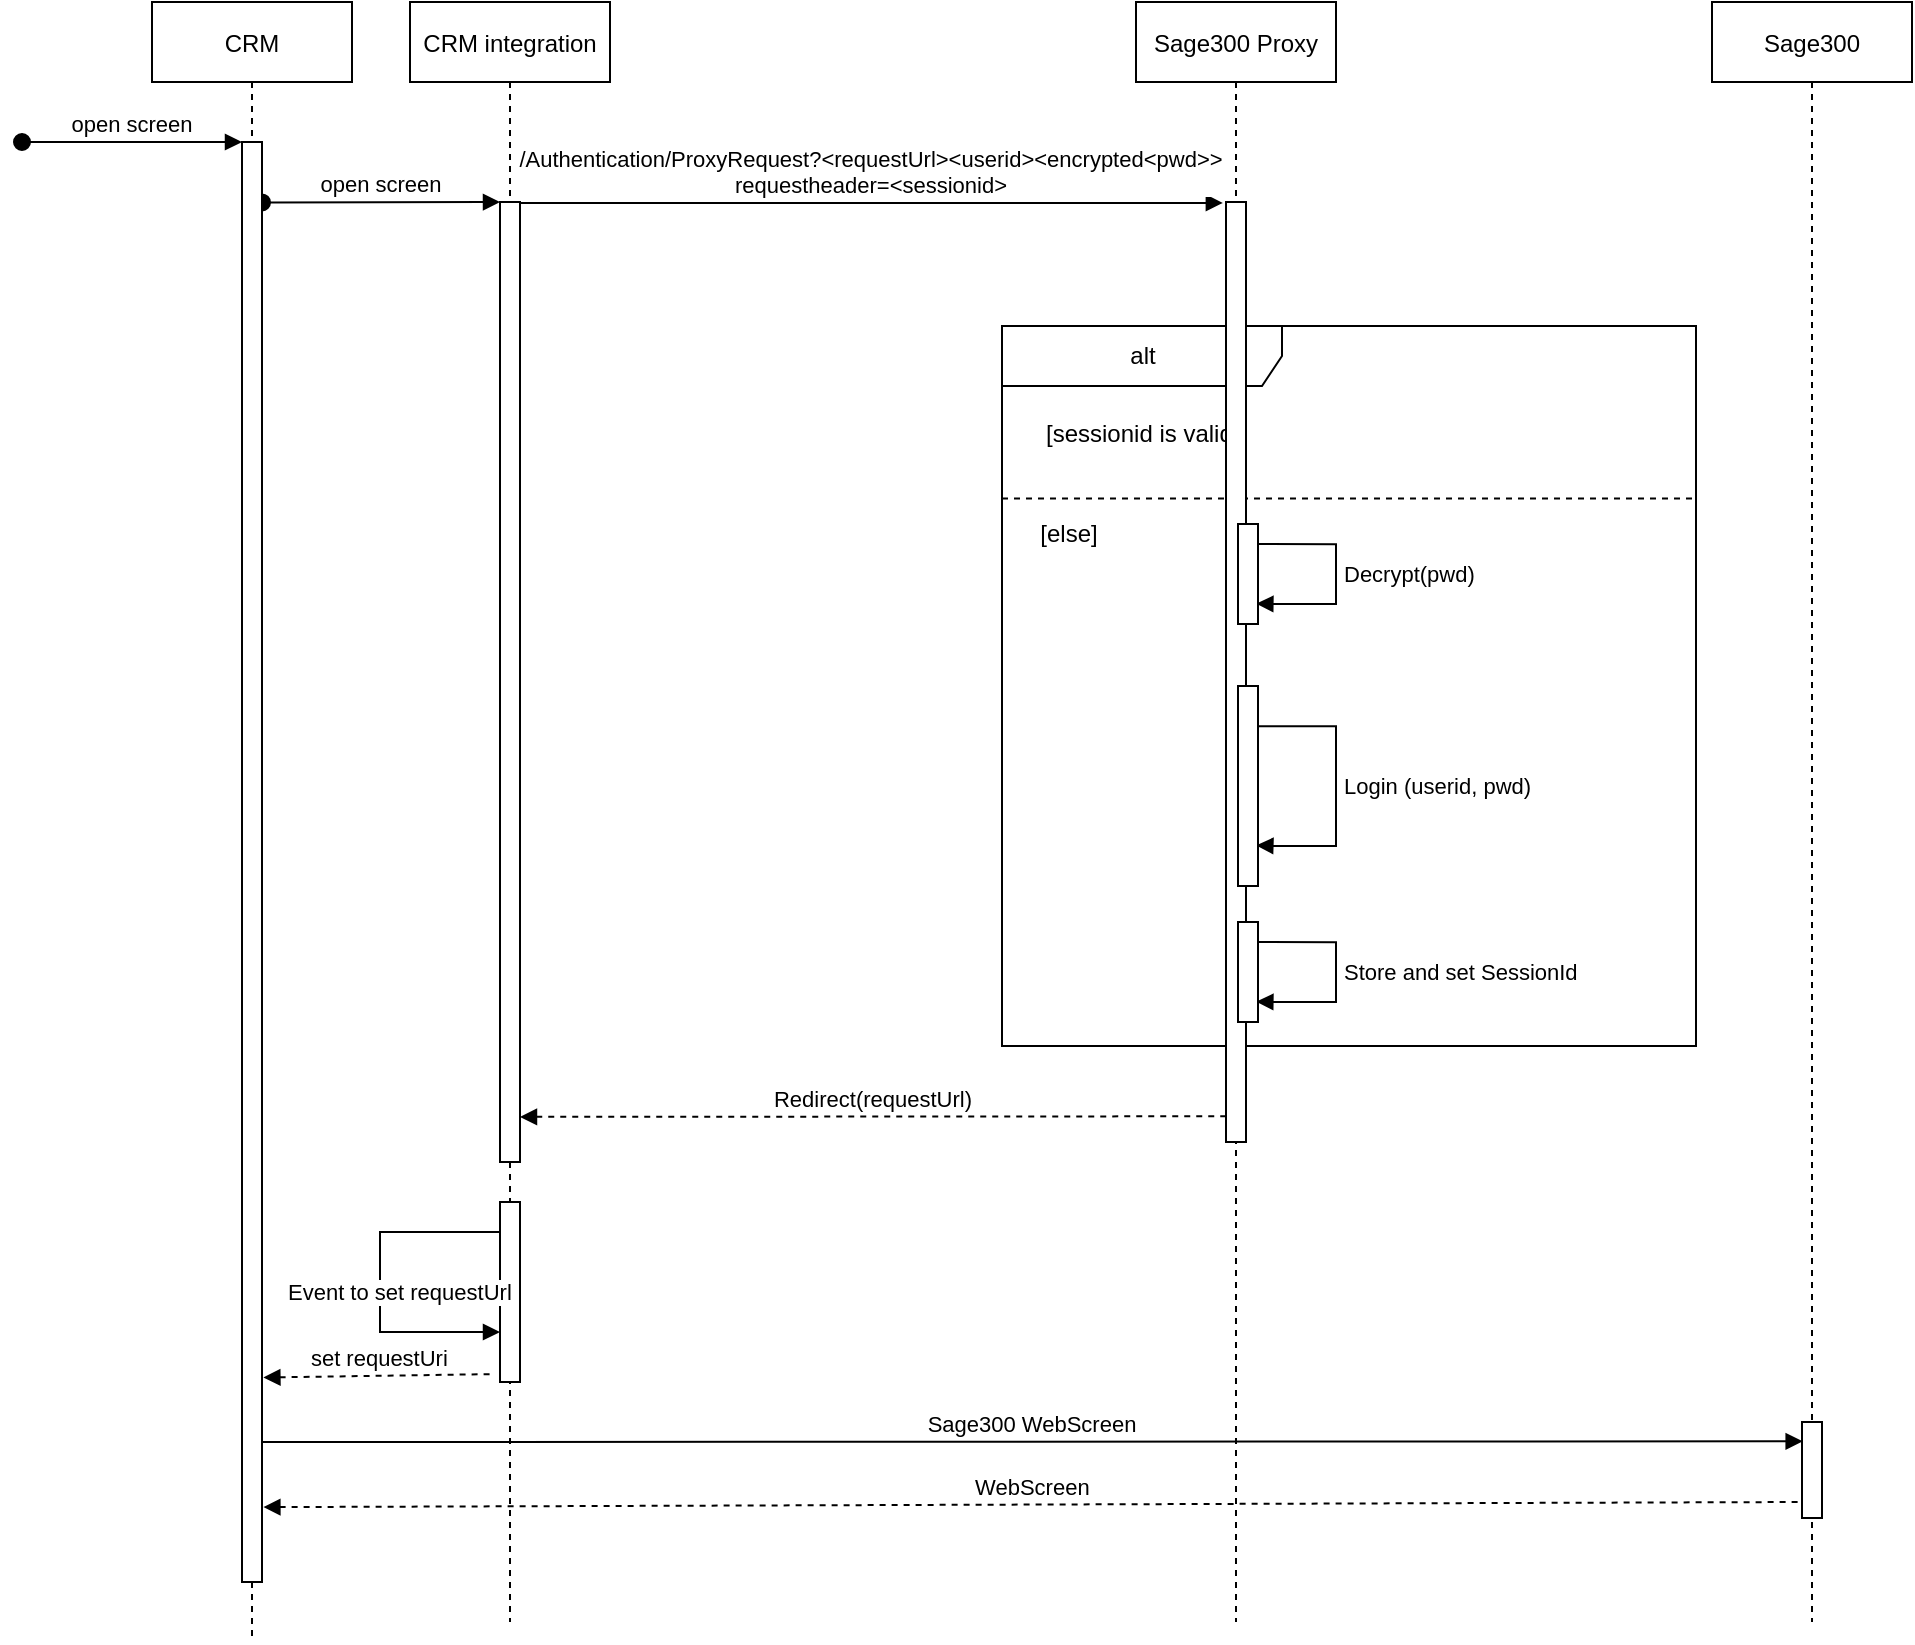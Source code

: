 <mxfile version="20.7.4" type="device" pages="2"><diagram id="kgpKYQtTHZ0yAKxKKP6v" name="Previous design"><mxGraphModel dx="3126" dy="1197" grid="1" gridSize="10" guides="1" tooltips="1" connect="1" arrows="1" fold="1" page="1" pageScale="1" pageWidth="1100" pageHeight="850" math="0" shadow="0"><root><mxCell id="0"/><mxCell id="1" parent="0"/><mxCell id="B4ESN3-IwNuGhuSCyEK0-4" value="alt" style="shape=umlFrame;tabWidth=110;tabHeight=30;tabPosition=left;html=1;boundedLbl=1;labelInHeader=1;width=140;height=30;" parent="1" vertex="1"><mxGeometry x="-550" y="182" width="347" height="360" as="geometry"/></mxCell><mxCell id="B4ESN3-IwNuGhuSCyEK0-5" value="[sessionid is valid]" style="text" parent="B4ESN3-IwNuGhuSCyEK0-4" vertex="1"><mxGeometry width="100" height="20" relative="1" as="geometry"><mxPoint x="20" y="40" as="offset"/></mxGeometry></mxCell><mxCell id="B4ESN3-IwNuGhuSCyEK0-6" value="" style="line;strokeWidth=1;dashed=1;labelPosition=center;verticalLabelPosition=bottom;align=left;verticalAlign=top;spacingLeft=20;spacingTop=15;horizontal=1;" parent="B4ESN3-IwNuGhuSCyEK0-4" vertex="1"><mxGeometry y="9.474" width="347" height="153.512" as="geometry"/></mxCell><mxCell id="B4ESN3-IwNuGhuSCyEK0-13" value="[else]" style="text;html=1;strokeColor=none;fillColor=none;align=center;verticalAlign=middle;whiteSpace=wrap;rounded=0;" parent="B4ESN3-IwNuGhuSCyEK0-4" vertex="1"><mxGeometry x="19.574" y="86.877" width="26.817" height="34.838" as="geometry"/></mxCell><mxCell id="3nuBFxr9cyL0pnOWT2aG-1" value="CRM integration" style="shape=umlLifeline;perimeter=lifelinePerimeter;container=1;collapsible=0;recursiveResize=0;rounded=0;shadow=0;strokeWidth=1;" parent="1" vertex="1"><mxGeometry x="-846" y="20" width="100" height="810" as="geometry"/></mxCell><mxCell id="3nuBFxr9cyL0pnOWT2aG-2" value="" style="points=[];perimeter=orthogonalPerimeter;rounded=0;shadow=0;strokeWidth=1;" parent="3nuBFxr9cyL0pnOWT2aG-1" vertex="1"><mxGeometry x="45" y="100" width="10" height="480" as="geometry"/></mxCell><mxCell id="3nuBFxr9cyL0pnOWT2aG-3" value="open screen" style="verticalAlign=bottom;startArrow=oval;endArrow=block;startSize=8;shadow=0;strokeWidth=1;exitX=1;exitY=0.042;exitDx=0;exitDy=0;exitPerimeter=0;" parent="3nuBFxr9cyL0pnOWT2aG-1" source="ECwYuTgcIuz5Ns6uxdUM-9" edge="1"><mxGeometry relative="1" as="geometry"><mxPoint x="-64" y="100" as="sourcePoint"/><mxPoint x="45" y="100" as="targetPoint"/></mxGeometry></mxCell><mxCell id="ECwYuTgcIuz5Ns6uxdUM-12" value="" style="html=1;points=[];perimeter=orthogonalPerimeter;" parent="3nuBFxr9cyL0pnOWT2aG-1" vertex="1"><mxGeometry x="45" y="600" width="10" height="90" as="geometry"/></mxCell><mxCell id="3nuBFxr9cyL0pnOWT2aG-5" value="Sage300 Proxy" style="shape=umlLifeline;perimeter=lifelinePerimeter;container=1;collapsible=0;recursiveResize=0;rounded=0;shadow=0;strokeWidth=1;" parent="1" vertex="1"><mxGeometry x="-483" y="20" width="100" height="810" as="geometry"/></mxCell><mxCell id="3nuBFxr9cyL0pnOWT2aG-6" value="" style="points=[];perimeter=orthogonalPerimeter;rounded=0;shadow=0;strokeWidth=1;" parent="3nuBFxr9cyL0pnOWT2aG-5" vertex="1"><mxGeometry x="45" y="100" width="10" height="470" as="geometry"/></mxCell><mxCell id="B4ESN3-IwNuGhuSCyEK0-17" value="" style="group" parent="3nuBFxr9cyL0pnOWT2aG-5" vertex="1" connectable="0"><mxGeometry x="51" y="261" width="49" height="50" as="geometry"/></mxCell><mxCell id="B4ESN3-IwNuGhuSCyEK0-15" value="Decrypt(pwd)" style="edgeStyle=orthogonalEdgeStyle;html=1;align=left;spacingLeft=2;endArrow=block;rounded=0;entryX=0.918;entryY=0.797;entryDx=0;entryDy=0;entryPerimeter=0;exitX=1.035;exitY=0.201;exitDx=0;exitDy=0;exitPerimeter=0;" parent="B4ESN3-IwNuGhuSCyEK0-17" source="B4ESN3-IwNuGhuSCyEK0-16" target="B4ESN3-IwNuGhuSCyEK0-16" edge="1"><mxGeometry relative="1" as="geometry"><mxPoint x="19" y="10" as="sourcePoint"/><Array as="points"><mxPoint x="49" y="10"/><mxPoint x="49" y="40"/><mxPoint x="19" y="40"/></Array><mxPoint x="19" y="50" as="targetPoint"/></mxGeometry></mxCell><mxCell id="B4ESN3-IwNuGhuSCyEK0-16" value="" style="points=[];perimeter=orthogonalPerimeter;rounded=0;shadow=0;strokeWidth=1;" parent="B4ESN3-IwNuGhuSCyEK0-17" vertex="1"><mxGeometry width="10" height="50" as="geometry"/></mxCell><mxCell id="3nuBFxr9cyL0pnOWT2aG-8" value="/Authentication/ProxyRequest?&lt;requestUrl&gt;&lt;userid&gt;&lt;encrypted&lt;pwd&gt;&gt;&#10;requestheader=&lt;sessionid&gt;" style="verticalAlign=bottom;endArrow=block;shadow=0;strokeWidth=1;entryX=-0.157;entryY=0.001;entryDx=0;entryDy=0;entryPerimeter=0;" parent="1" source="3nuBFxr9cyL0pnOWT2aG-2" target="3nuBFxr9cyL0pnOWT2aG-6" edge="1"><mxGeometry relative="1" as="geometry"><mxPoint x="-763" y="152" as="sourcePoint"/><mxPoint x="-460" y="120" as="targetPoint"/></mxGeometry></mxCell><mxCell id="B4ESN3-IwNuGhuSCyEK0-19" value="" style="group" parent="1" vertex="1" connectable="0"><mxGeometry x="-432" y="362" width="49" height="100" as="geometry"/></mxCell><mxCell id="B4ESN3-IwNuGhuSCyEK0-20" value="Login (userid, pwd)" style="edgeStyle=orthogonalEdgeStyle;html=1;align=left;spacingLeft=2;endArrow=block;rounded=0;entryX=0.918;entryY=0.797;entryDx=0;entryDy=0;entryPerimeter=0;exitX=1.035;exitY=0.201;exitDx=0;exitDy=0;exitPerimeter=0;" parent="B4ESN3-IwNuGhuSCyEK0-19" source="B4ESN3-IwNuGhuSCyEK0-21" target="B4ESN3-IwNuGhuSCyEK0-21" edge="1"><mxGeometry relative="1" as="geometry"><mxPoint x="19" y="20" as="sourcePoint"/><Array as="points"><mxPoint x="49" y="20"/><mxPoint x="49" y="80"/><mxPoint x="19" y="80"/></Array><mxPoint x="19" y="100" as="targetPoint"/></mxGeometry></mxCell><mxCell id="B4ESN3-IwNuGhuSCyEK0-21" value="" style="points=[];perimeter=orthogonalPerimeter;rounded=0;shadow=0;strokeWidth=1;" parent="B4ESN3-IwNuGhuSCyEK0-19" vertex="1"><mxGeometry width="10" height="100" as="geometry"/></mxCell><mxCell id="B4ESN3-IwNuGhuSCyEK0-28" value="" style="group" parent="1" vertex="1" connectable="0"><mxGeometry x="-432" y="480" width="49" height="50" as="geometry"/></mxCell><mxCell id="B4ESN3-IwNuGhuSCyEK0-29" value="Store and set SessionId" style="edgeStyle=orthogonalEdgeStyle;html=1;align=left;spacingLeft=2;endArrow=block;rounded=0;entryX=0.918;entryY=0.797;entryDx=0;entryDy=0;entryPerimeter=0;exitX=1.035;exitY=0.201;exitDx=0;exitDy=0;exitPerimeter=0;" parent="B4ESN3-IwNuGhuSCyEK0-28" source="B4ESN3-IwNuGhuSCyEK0-30" target="B4ESN3-IwNuGhuSCyEK0-30" edge="1"><mxGeometry relative="1" as="geometry"><mxPoint x="19" y="10" as="sourcePoint"/><Array as="points"><mxPoint x="49" y="10"/><mxPoint x="49" y="40"/><mxPoint x="19" y="40"/></Array><mxPoint x="19" y="50" as="targetPoint"/></mxGeometry></mxCell><mxCell id="B4ESN3-IwNuGhuSCyEK0-30" value="" style="points=[];perimeter=orthogonalPerimeter;rounded=0;shadow=0;strokeWidth=1;" parent="B4ESN3-IwNuGhuSCyEK0-28" vertex="1"><mxGeometry width="10" height="50" as="geometry"/></mxCell><mxCell id="B4ESN3-IwNuGhuSCyEK0-31" value="Redirect(requestUrl)" style="verticalAlign=bottom;endArrow=none;shadow=0;strokeWidth=1;startArrow=block;startFill=1;endFill=0;dashed=1;exitX=1;exitY=0.953;exitDx=0;exitDy=0;exitPerimeter=0;" parent="1" source="3nuBFxr9cyL0pnOWT2aG-2" edge="1"><mxGeometry relative="1" as="geometry"><mxPoint x="-755" y="577" as="sourcePoint"/><mxPoint x="-438" y="577.14" as="targetPoint"/></mxGeometry></mxCell><mxCell id="ECwYuTgcIuz5Ns6uxdUM-1" value="Sage300" style="shape=umlLifeline;perimeter=lifelinePerimeter;container=1;collapsible=0;recursiveResize=0;rounded=0;shadow=0;strokeWidth=1;" parent="1" vertex="1"><mxGeometry x="-195" y="20" width="100" height="810" as="geometry"/></mxCell><mxCell id="ECwYuTgcIuz5Ns6uxdUM-13" value="" style="html=1;points=[];perimeter=orthogonalPerimeter;" parent="ECwYuTgcIuz5Ns6uxdUM-1" vertex="1"><mxGeometry x="45" y="710" width="10" height="48" as="geometry"/></mxCell><mxCell id="ECwYuTgcIuz5Ns6uxdUM-17" value="WebScreen" style="verticalAlign=bottom;endArrow=none;shadow=0;strokeWidth=1;startArrow=block;startFill=1;endFill=0;dashed=1;entryX=-0.257;entryY=0.956;entryDx=0;entryDy=0;entryPerimeter=0;exitX=1.069;exitY=0.948;exitDx=0;exitDy=0;exitPerimeter=0;" parent="ECwYuTgcIuz5Ns6uxdUM-1" source="ECwYuTgcIuz5Ns6uxdUM-9" edge="1"><mxGeometry relative="1" as="geometry"><mxPoint x="-70.74" y="751.72" as="sourcePoint"/><mxPoint x="45.0" y="750" as="targetPoint"/></mxGeometry></mxCell><mxCell id="ECwYuTgcIuz5Ns6uxdUM-8" value="CRM" style="shape=umlLifeline;perimeter=lifelinePerimeter;container=1;collapsible=0;recursiveResize=0;rounded=0;shadow=0;strokeWidth=1;" parent="1" vertex="1"><mxGeometry x="-975" y="20" width="100" height="820" as="geometry"/></mxCell><mxCell id="ECwYuTgcIuz5Ns6uxdUM-9" value="" style="points=[];perimeter=orthogonalPerimeter;rounded=0;shadow=0;strokeWidth=1;" parent="ECwYuTgcIuz5Ns6uxdUM-8" vertex="1"><mxGeometry x="45" y="70" width="10" height="720" as="geometry"/></mxCell><mxCell id="ECwYuTgcIuz5Ns6uxdUM-10" value="open screen" style="verticalAlign=bottom;startArrow=oval;endArrow=block;startSize=8;shadow=0;strokeWidth=1;" parent="ECwYuTgcIuz5Ns6uxdUM-8" target="ECwYuTgcIuz5Ns6uxdUM-9" edge="1"><mxGeometry relative="1" as="geometry"><mxPoint x="-65" y="70" as="sourcePoint"/></mxGeometry></mxCell><mxCell id="ECwYuTgcIuz5Ns6uxdUM-14" value="Event to set requestUrl" style="edgeStyle=orthogonalEdgeStyle;html=1;align=left;spacingLeft=2;endArrow=block;rounded=0;" parent="1" edge="1"><mxGeometry x="0.059" y="-50" relative="1" as="geometry"><mxPoint x="-801" y="635" as="sourcePoint"/><Array as="points"><mxPoint x="-861" y="635"/><mxPoint x="-861" y="685"/><mxPoint x="-801" y="685"/></Array><mxPoint x="-801" y="685" as="targetPoint"/><mxPoint as="offset"/></mxGeometry></mxCell><mxCell id="ECwYuTgcIuz5Ns6uxdUM-15" value="set requestUri" style="verticalAlign=bottom;endArrow=none;shadow=0;strokeWidth=1;startArrow=block;startFill=1;endFill=0;dashed=1;entryX=-0.257;entryY=0.956;entryDx=0;entryDy=0;entryPerimeter=0;exitX=1.069;exitY=0.858;exitDx=0;exitDy=0;exitPerimeter=0;" parent="1" source="ECwYuTgcIuz5Ns6uxdUM-9" target="ECwYuTgcIuz5Ns6uxdUM-12" edge="1"><mxGeometry relative="1" as="geometry"><mxPoint x="-900" y="706" as="sourcePoint"/><mxPoint x="-819" y="707" as="targetPoint"/></mxGeometry></mxCell><mxCell id="ECwYuTgcIuz5Ns6uxdUM-16" value="Sage300 WebScreen" style="verticalAlign=bottom;endArrow=block;shadow=0;strokeWidth=1;entryX=0.033;entryY=0.201;entryDx=0;entryDy=0;entryPerimeter=0;" parent="1" target="ECwYuTgcIuz5Ns6uxdUM-13" edge="1"><mxGeometry relative="1" as="geometry"><mxPoint x="-920" y="740" as="sourcePoint"/><mxPoint x="-120" y="740" as="targetPoint"/></mxGeometry></mxCell></root></mxGraphModel></diagram><diagram id="Iej0S_OhYYP9g2LXX5cp" name="New proxy design"><mxGraphModel dx="2873" dy="1048" grid="1" gridSize="10" guides="1" tooltips="1" connect="1" arrows="1" fold="1" page="1" pageScale="1" pageWidth="1100" pageHeight="850" math="0" shadow="0"><root><mxCell id="0"/><mxCell id="1" parent="0"/><mxCell id="pwxJong7RuFN-PN0ghPg-1" value="CRM Integration" style="shape=umlLifeline;perimeter=lifelinePerimeter;container=1;collapsible=0;recursiveResize=0;rounded=0;shadow=0;strokeWidth=1;" parent="1" vertex="1"><mxGeometry x="-770" y="32" width="100" height="768" as="geometry"/></mxCell><mxCell id="pwxJong7RuFN-PN0ghPg-2" value="" style="points=[];perimeter=orthogonalPerimeter;rounded=0;shadow=0;strokeWidth=1;" parent="pwxJong7RuFN-PN0ghPg-1" vertex="1"><mxGeometry x="45" y="70" width="10" height="80" as="geometry"/></mxCell><mxCell id="Jb4-oMsOsFkb28upRTeW-2" value="" style="points=[];perimeter=orthogonalPerimeter;rounded=0;shadow=0;strokeWidth=1;" parent="pwxJong7RuFN-PN0ghPg-1" vertex="1"><mxGeometry x="45" y="170" width="10" height="510" as="geometry"/></mxCell><mxCell id="Jb4-oMsOsFkb28upRTeW-3" value="Generate &lt;font color=&quot;#0000ff&quot;&gt;Pub&lt;/font&gt;/&lt;font color=&quot;#0000ff&quot;&gt;Pvt &lt;/font&gt;keys" style="edgeStyle=orthogonalEdgeStyle;html=1;align=left;spacingLeft=2;endArrow=block;rounded=0;entryX=0;entryY=0.625;entryDx=0;entryDy=0;entryPerimeter=0;exitX=0.036;exitY=0.127;exitDx=0;exitDy=0;exitPerimeter=0;" parent="pwxJong7RuFN-PN0ghPg-1" edge="1"><mxGeometry x="0.001" y="-120" relative="1" as="geometry"><mxPoint x="44.36" y="180.16" as="sourcePoint"/><Array as="points"><mxPoint x="-26" y="180"/><mxPoint x="-26" y="220"/></Array><mxPoint x="44" y="220" as="targetPoint"/><mxPoint as="offset"/></mxGeometry></mxCell><mxCell id="pwxJong7RuFN-PN0ghPg-5" value="Sage300 Proxy" style="shape=umlLifeline;perimeter=lifelinePerimeter;container=1;collapsible=0;recursiveResize=0;rounded=0;shadow=0;strokeWidth=1;" parent="1" vertex="1"><mxGeometry x="-375" y="32" width="100" height="768" as="geometry"/></mxCell><mxCell id="pwxJong7RuFN-PN0ghPg-6" value="" style="points=[];perimeter=orthogonalPerimeter;rounded=0;shadow=0;strokeWidth=1;" parent="pwxJong7RuFN-PN0ghPg-5" vertex="1"><mxGeometry x="45" y="80" width="10" height="60" as="geometry"/></mxCell><mxCell id="7CMEDogNzi3goc4o3qtH-2" value="Generate &lt;font color=&quot;#ff0000&quot;&gt;Pub&lt;/font&gt;/&lt;font color=&quot;#ff0000&quot;&gt;Pvt&lt;/font&gt; keys" style="edgeStyle=orthogonalEdgeStyle;html=1;align=left;spacingLeft=2;endArrow=block;rounded=0;entryX=1.016;entryY=0.669;entryDx=0;entryDy=0;entryPerimeter=0;" parent="pwxJong7RuFN-PN0ghPg-5" target="pwxJong7RuFN-PN0ghPg-6" edge="1"><mxGeometry relative="1" as="geometry"><mxPoint x="55" y="90" as="sourcePoint"/><Array as="points"><mxPoint x="85" y="90"/><mxPoint x="85" y="120"/></Array><mxPoint x="59" y="110" as="targetPoint"/></mxGeometry></mxCell><mxCell id="Jb4-oMsOsFkb28upRTeW-6" value="" style="points=[];perimeter=orthogonalPerimeter;rounded=0;shadow=0;strokeWidth=1;" parent="pwxJong7RuFN-PN0ghPg-5" vertex="1"><mxGeometry x="45" y="307" width="10" height="343" as="geometry"/></mxCell><mxCell id="kmfcy2o7JbTDfBewk75P-1" value="SessionId = user + companyid" style="edgeStyle=orthogonalEdgeStyle;html=1;align=left;spacingLeft=2;endArrow=block;rounded=0;entryX=1.016;entryY=0.669;entryDx=0;entryDy=0;entryPerimeter=0;" parent="pwxJong7RuFN-PN0ghPg-5" edge="1"><mxGeometry relative="1" as="geometry"><mxPoint x="55" y="410" as="sourcePoint"/><Array as="points"><mxPoint x="85" y="410"/><mxPoint x="85" y="440"/></Array><mxPoint x="55.16" y="440.14" as="targetPoint"/></mxGeometry></mxCell><mxCell id="pwxJong7RuFN-PN0ghPg-8" value="/ProxyPublicKey" style="verticalAlign=bottom;endArrow=block;entryX=0;entryY=0;shadow=0;strokeWidth=1;" parent="1" source="pwxJong7RuFN-PN0ghPg-2" target="pwxJong7RuFN-PN0ghPg-6" edge="1"><mxGeometry relative="1" as="geometry"><mxPoint x="-615" y="111" as="sourcePoint"/></mxGeometry></mxCell><mxCell id="Jb4-oMsOsFkb28upRTeW-1" value="Pub key" style="verticalAlign=bottom;endArrow=none;shadow=0;strokeWidth=1;startArrow=block;startFill=1;endFill=0;exitX=1;exitY=0.302;exitDx=0;exitDy=0;exitPerimeter=0;dashed=1;fontColor=#FF0000;entryX=-0.033;entryY=0.833;entryDx=0;entryDy=0;entryPerimeter=0;" parent="1" target="pwxJong7RuFN-PN0ghPg-6" edge="1"><mxGeometry relative="1" as="geometry"><mxPoint x="-715" y="161" as="sourcePoint"/><mxPoint x="-245" y="161" as="targetPoint"/></mxGeometry></mxCell><mxCell id="Jb4-oMsOsFkb28upRTeW-4" value="Generate Credential (cred)&lt;br&gt;&lt;br&gt;encrypt(cred,&amp;nbsp;&lt;span style=&quot;color: rgb(0, 0, 255);&quot;&gt;Pvt,&amp;nbsp;&lt;/span&gt;&lt;span style=&quot;color: rgb(255, 0, 0);&quot;&gt;Pub&lt;/span&gt;)" style="edgeStyle=orthogonalEdgeStyle;html=1;align=left;spacingLeft=2;endArrow=block;rounded=0;exitX=0.036;exitY=0.127;exitDx=0;exitDy=0;exitPerimeter=0;" parent="1" edge="1"><mxGeometry x="0.001" y="-148" relative="1" as="geometry"><mxPoint x="-726.64" y="269.16" as="sourcePoint"/><Array as="points"><mxPoint x="-797" y="269"/><mxPoint x="-797" y="321"/></Array><mxPoint x="-725" y="321" as="targetPoint"/><mxPoint as="offset"/></mxGeometry></mxCell><mxCell id="Jb4-oMsOsFkb28upRTeW-5" value="/ProxyScreen?&lt;productid&gt;&#10;header:&#10;- encrypted&lt;cred&gt;&#10;- screen info." style="verticalAlign=bottom;endArrow=block;shadow=0;strokeWidth=1;fontColor=#000000;align=left;entryX=0.07;entryY=-0.003;entryDx=0;entryDy=0;entryPerimeter=0;" parent="1" edge="1" target="Jb4-oMsOsFkb28upRTeW-6"><mxGeometry x="-0.217" y="40" relative="1" as="geometry"><mxPoint x="-715" y="339" as="sourcePoint"/><mxPoint x="-360" y="339" as="targetPoint"/><mxPoint as="offset"/></mxGeometry></mxCell><mxCell id="Jb4-oMsOsFkb28upRTeW-7" value="&lt;span style=&quot;color: rgb(0, 0, 0);&quot;&gt;-&amp;nbsp;&lt;/span&gt;&lt;font color=&quot;#0000ff&quot;&gt;Pub&lt;/font&gt;&lt;font color=&quot;#000000&quot;&gt; key&lt;/font&gt;&lt;br&gt;&lt;span style=&quot;color: rgb(0, 0, 0);&quot;&gt;-&amp;nbsp;&lt;/span&gt;&lt;font color=&quot;#ff0000&quot;&gt;Pub&lt;/font&gt;&lt;font color=&quot;#000000&quot;&gt; key&lt;/font&gt;" style="text;html=1;strokeColor=none;fillColor=none;align=center;verticalAlign=middle;whiteSpace=wrap;rounded=0;fontColor=#007FFF;fontSize=11;" parent="1" vertex="1"><mxGeometry x="-534" y="297" width="60" height="30" as="geometry"/></mxCell><mxCell id="Jb4-oMsOsFkb28upRTeW-8" value="Get internal &lt;font color=&quot;#ff0000&quot;&gt;Pvt&lt;/font&gt; key via &lt;font color=&quot;#ff0000&quot;&gt;Pub&lt;/font&gt; key" style="edgeStyle=orthogonalEdgeStyle;html=1;align=left;spacingLeft=2;endArrow=block;rounded=0;entryX=1.016;entryY=0.669;entryDx=0;entryDy=0;entryPerimeter=0;" parent="1" edge="1"><mxGeometry relative="1" as="geometry"><mxPoint x="-320" y="351" as="sourcePoint"/><Array as="points"><mxPoint x="-290" y="351"/><mxPoint x="-290" y="381"/></Array><mxPoint x="-319.84" y="381.14" as="targetPoint"/></mxGeometry></mxCell><mxCell id="Jb4-oMsOsFkb28upRTeW-9" value="Decrypt (cred, &lt;font color=&quot;#ff0000&quot;&gt;Pvt&lt;/font&gt; key, &lt;font color=&quot;#0000ff&quot;&gt;Pub&lt;/font&gt; key)" style="edgeStyle=orthogonalEdgeStyle;html=1;align=left;spacingLeft=2;endArrow=block;rounded=0;entryX=1.016;entryY=0.669;entryDx=0;entryDy=0;entryPerimeter=0;" parent="1" edge="1"><mxGeometry relative="1" as="geometry"><mxPoint x="-320" y="399" as="sourcePoint"/><Array as="points"><mxPoint x="-290" y="399"/><mxPoint x="-290" y="429"/></Array><mxPoint x="-319.84" y="429.14" as="targetPoint"/></mxGeometry></mxCell><mxCell id="Ud-fgP5q5wDlQ9GNo_xX-1" value="alt" style="shape=umlFrame;tabWidth=110;tabHeight=30;tabPosition=left;html=1;boundedLbl=1;labelInHeader=1;width=40;height=30;" parent="1" vertex="1"><mxGeometry x="-454" y="488" width="250" height="161" as="geometry"/></mxCell><mxCell id="Ud-fgP5q5wDlQ9GNo_xX-2" value="[sessionid is valid]" style="text" parent="Ud-fgP5q5wDlQ9GNo_xX-1" vertex="1"><mxGeometry width="100" height="20" relative="1" as="geometry"><mxPoint x="6" y="26" as="offset"/></mxGeometry></mxCell><mxCell id="Ud-fgP5q5wDlQ9GNo_xX-3" value="" style="line;strokeWidth=1;dashed=1;labelPosition=center;verticalLabelPosition=bottom;align=left;verticalAlign=top;spacingLeft=20;spacingTop=15;horizontal=1;" parent="Ud-fgP5q5wDlQ9GNo_xX-1" vertex="1"><mxGeometry y="15.791" width="250" height="68.654" as="geometry"/></mxCell><mxCell id="Ud-fgP5q5wDlQ9GNo_xX-4" value="[else]" style="text;html=1;strokeColor=none;fillColor=none;align=center;verticalAlign=middle;whiteSpace=wrap;rounded=0;" parent="Ud-fgP5q5wDlQ9GNo_xX-1" vertex="1"><mxGeometry x="13.103" y="55.967" width="19.321" height="15.58" as="geometry"/></mxCell><mxCell id="1FI_xQh5z3t8EmnhhhXg-1" value="" style="html=1;points=[];perimeter=orthogonalPerimeter;fontSize=11;fontColor=#0000FF;" parent="Ud-fgP5q5wDlQ9GNo_xX-1" vertex="1"><mxGeometry x="131" y="67.573" width="10" height="32.2" as="geometry"/></mxCell><mxCell id="1FI_xQh5z3t8EmnhhhXg-2" value="&lt;font color=&quot;#000000&quot;&gt;Login (userid, pwd)&lt;/font&gt;" style="edgeStyle=orthogonalEdgeStyle;html=1;align=left;spacingLeft=2;endArrow=block;rounded=0;entryX=1.103;entryY=0.74;fontSize=11;fontColor=#0000FF;entryDx=0;entryDy=0;entryPerimeter=0;" parent="Ud-fgP5q5wDlQ9GNo_xX-1" target="1FI_xQh5z3t8EmnhhhXg-1" edge="1"><mxGeometry relative="1" as="geometry"><mxPoint x="141" y="70.793" as="sourcePoint"/><Array as="points"><mxPoint x="171" y="70.793"/><mxPoint x="171" y="91.723"/></Array><mxPoint x="146" y="86.893" as="targetPoint"/></mxGeometry></mxCell><mxCell id="5HcNB4Rq1TMsiX5MFimu-1" value="" style="html=1;points=[];perimeter=orthogonalPerimeter;fontSize=11;fontColor=#0000FF;" parent="1" vertex="1"><mxGeometry x="-323" y="601" width="10" height="40" as="geometry"/></mxCell><mxCell id="5HcNB4Rq1TMsiX5MFimu-2" value="&lt;font color=&quot;#000000&quot;&gt;Store and set SesionId&lt;/font&gt;" style="edgeStyle=orthogonalEdgeStyle;html=1;align=left;spacingLeft=2;endArrow=block;rounded=0;entryX=1.103;entryY=0.74;fontSize=11;fontColor=#0000FF;entryDx=0;entryDy=0;entryPerimeter=0;" parent="1" target="5HcNB4Rq1TMsiX5MFimu-1" edge="1"><mxGeometry relative="1" as="geometry"><mxPoint x="-313" y="605" as="sourcePoint"/><Array as="points"><mxPoint x="-283" y="605"/><mxPoint x="-283" y="631"/></Array><mxPoint x="-960" y="35" as="targetPoint"/></mxGeometry></mxCell><mxCell id="n3Ceo7qipyrFtJXttJNq-1" value="SessionId + contextToken" style="verticalAlign=bottom;endArrow=none;shadow=0;strokeWidth=1;startArrow=block;startFill=1;endFill=0;dashed=1;exitX=1;exitY=0.993;exitDx=0;exitDy=0;exitPerimeter=0;entryX=-0.294;entryY=0.957;entryDx=0;entryDy=0;entryPerimeter=0;" parent="1" edge="1" target="Jb4-oMsOsFkb28upRTeW-6"><mxGeometry relative="1" as="geometry"><mxPoint x="-715" y="667.64" as="sourcePoint"/><mxPoint x="-350" y="668" as="targetPoint"/></mxGeometry></mxCell><mxCell id="tX_H_KsNlKUh5pmpZ8Zg-1" value="CRM Integration" style="shape=umlLifeline;perimeter=lifelinePerimeter;container=1;collapsible=0;recursiveResize=0;rounded=0;shadow=0;strokeWidth=1;" parent="1" vertex="1"><mxGeometry x="-1025" y="30" width="100" height="768" as="geometry"/></mxCell><mxCell id="tX_H_KsNlKUh5pmpZ8Zg-2" value="" style="points=[];perimeter=orthogonalPerimeter;rounded=0;shadow=0;strokeWidth=1;" parent="tX_H_KsNlKUh5pmpZ8Zg-1" vertex="1"><mxGeometry x="45" y="60" width="10" height="700" as="geometry"/></mxCell><mxCell id="tX_H_KsNlKUh5pmpZ8Zg-3" value="open screen" style="verticalAlign=bottom;startArrow=oval;endArrow=block;startSize=8;shadow=0;strokeWidth=1;entryX=-0.095;entryY=0;entryDx=0;entryDy=0;entryPerimeter=0;" parent="tX_H_KsNlKUh5pmpZ8Zg-1" target="tX_H_KsNlKUh5pmpZ8Zg-2" edge="1"><mxGeometry relative="1" as="geometry"><mxPoint x="-65" y="60" as="sourcePoint"/><mxPoint x="30" y="60" as="targetPoint"/></mxGeometry></mxCell><mxCell id="YHUvPXO43YDp3XT2jhWR-1" value="Sage300" style="shape=umlLifeline;perimeter=lifelinePerimeter;container=1;collapsible=0;recursiveResize=0;rounded=0;shadow=0;strokeWidth=1;" parent="1" vertex="1"><mxGeometry x="-116" y="30" width="100" height="789" as="geometry"/></mxCell><mxCell id="YHUvPXO43YDp3XT2jhWR-2" value="" style="html=1;points=[];perimeter=orthogonalPerimeter;" parent="YHUvPXO43YDp3XT2jhWR-1" vertex="1"><mxGeometry x="45" y="710" width="10" height="40" as="geometry"/></mxCell><mxCell id="pwxJong7RuFN-PN0ghPg-3" value="open screen" style="verticalAlign=bottom;startArrow=oval;endArrow=block;startSize=8;shadow=0;strokeWidth=1;entryX=0;entryY=0.088;entryDx=0;entryDy=0;entryPerimeter=0;" parent="1" target="pwxJong7RuFN-PN0ghPg-2" edge="1"><mxGeometry relative="1" as="geometry"><mxPoint x="-965" y="109" as="sourcePoint"/><mxPoint x="-785" y="109" as="targetPoint"/></mxGeometry></mxCell><mxCell id="uIQtHp3s26KdMuOnWbPG-1" value="Url with SessionId + contextToken" style="verticalAlign=bottom;endArrow=none;shadow=0;strokeWidth=1;startArrow=block;startFill=1;endFill=0;dashed=1;entryX=-0.246;entryY=0.954;entryDx=0;entryDy=0;entryPerimeter=0;exitX=0.967;exitY=0.857;exitDx=0;exitDy=0;exitPerimeter=0;" parent="1" source="tX_H_KsNlKUh5pmpZ8Zg-2" target="Jb4-oMsOsFkb28upRTeW-2" edge="1"><mxGeometry relative="1" as="geometry"><mxPoint x="-915" y="689" as="sourcePoint"/><mxPoint x="-755" y="689" as="targetPoint"/></mxGeometry></mxCell><mxCell id="JX15oVGUlI_ioobJN_dh-1" value="WebScreen" style="verticalAlign=bottom;endArrow=none;shadow=0;strokeWidth=1;startArrow=block;startFill=1;endFill=0;dashed=1;entryX=-0.017;entryY=0.918;entryDx=0;entryDy=0;entryPerimeter=0;exitX=1.129;exitY=0.984;exitDx=0;exitDy=0;exitPerimeter=0;" parent="1" source="tX_H_KsNlKUh5pmpZ8Zg-2" target="YHUvPXO43YDp3XT2jhWR-2" edge="1"><mxGeometry relative="1" as="geometry"><mxPoint x="-945" y="777" as="sourcePoint"/><mxPoint x="-5" y="779" as="targetPoint"/></mxGeometry></mxCell><mxCell id="9vhgqpzaecypXbx2N-6w-1" value="Sage300 WebScreen" style="verticalAlign=bottom;endArrow=block;shadow=0;strokeWidth=1;entryX=0;entryY=0.007;entryDx=0;entryDy=0;entryPerimeter=0;exitX=0.986;exitY=0.929;exitDx=0;exitDy=0;exitPerimeter=0;" parent="1" source="tX_H_KsNlKUh5pmpZ8Zg-2" target="YHUvPXO43YDp3XT2jhWR-2" edge="1"><mxGeometry relative="1" as="geometry"><mxPoint x="-905" y="739" as="sourcePoint"/><mxPoint x="15" y="741" as="targetPoint"/></mxGeometry></mxCell></root></mxGraphModel></diagram></mxfile>